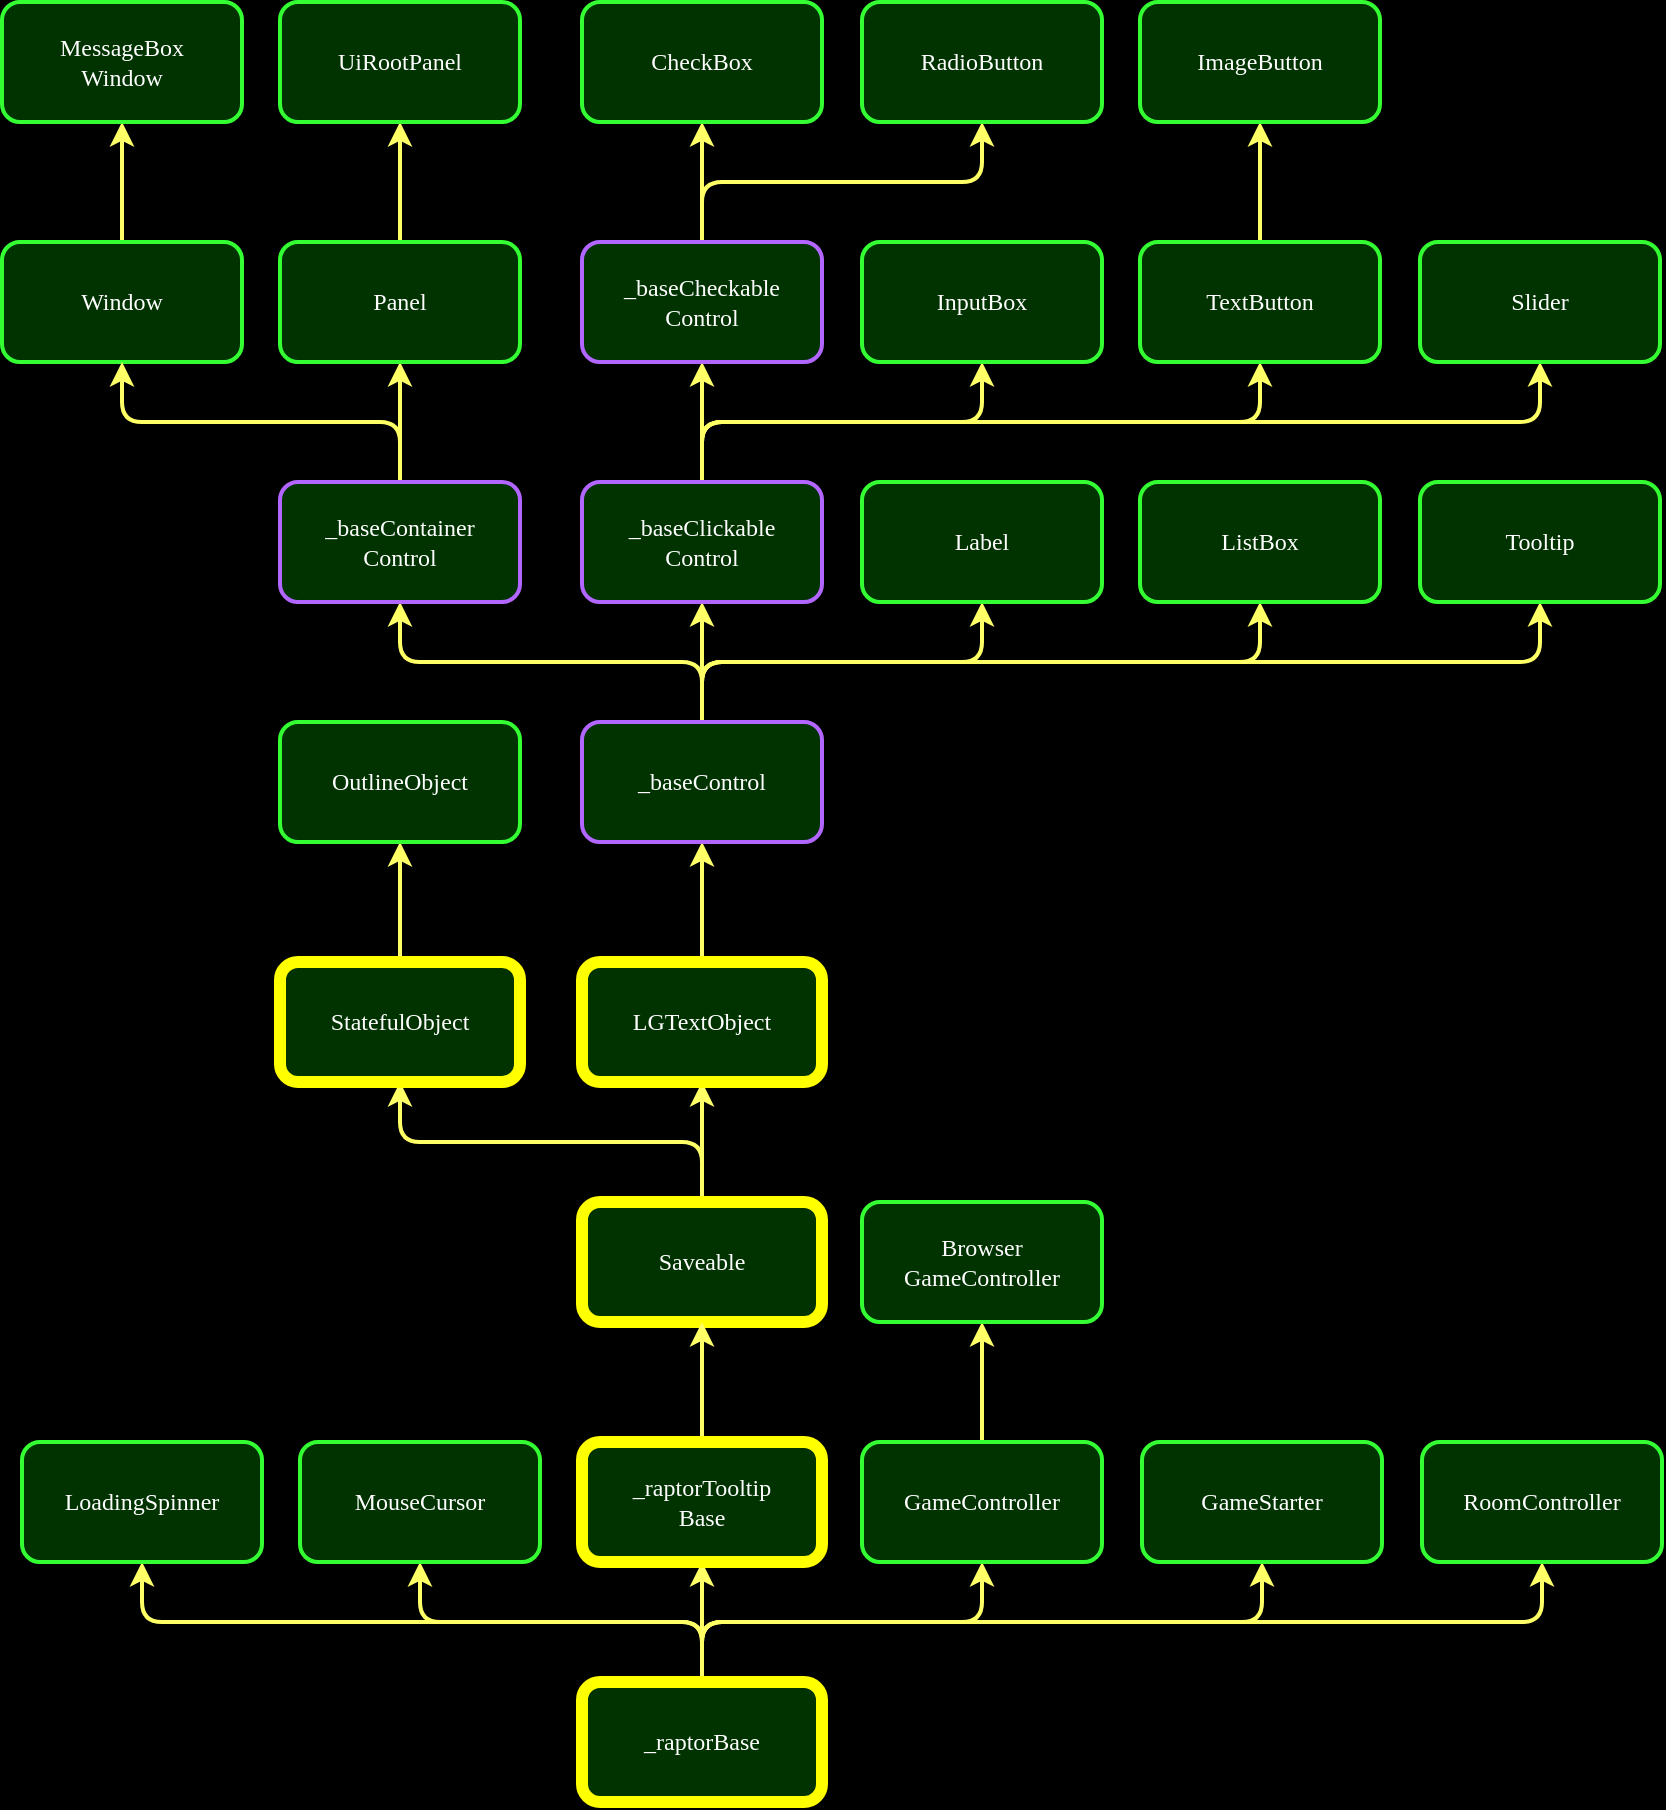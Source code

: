 <mxfile version="25.0.3">
  <diagram id="Fgq1kFbda6Qcx7QnJO26" name="gml-raptor objects">
    <mxGraphModel dx="2259" dy="745" grid="1" gridSize="10" guides="1" tooltips="1" connect="1" arrows="1" fold="1" page="1" pageScale="1" pageWidth="827" pageHeight="1169" background="#000000" math="0" shadow="0">
      <root>
        <mxCell id="0" />
        <mxCell id="1" parent="0" />
        <mxCell id="1dqqtLo0ICrxFf-IUxEB-3" value="" style="edgeStyle=orthogonalEdgeStyle;rounded=1;orthogonalLoop=1;jettySize=auto;html=1;fontFamily=Helvetica;fontSize=12;fontColor=#FFFFFF;strokeColor=#FFFF66;strokeWidth=2;exitX=0.5;exitY=0;exitDx=0;exitDy=0;" parent="1" source="1dqqtLo0ICrxFf-IUxEB-1" target="1dqqtLo0ICrxFf-IUxEB-2" edge="1">
          <mxGeometry relative="1" as="geometry" />
        </mxCell>
        <mxCell id="1dqqtLo0ICrxFf-IUxEB-7" style="edgeStyle=orthogonalEdgeStyle;rounded=1;orthogonalLoop=1;jettySize=auto;html=1;exitX=0.5;exitY=0;exitDx=0;exitDy=0;entryX=0.5;entryY=1;entryDx=0;entryDy=0;fontFamily=Helvetica;fontSize=12;fontColor=#FFFFFF;strokeColor=#FFFF66;strokeWidth=2;" parent="1" source="1dqqtLo0ICrxFf-IUxEB-1" target="1dqqtLo0ICrxFf-IUxEB-6" edge="1">
          <mxGeometry relative="1" as="geometry" />
        </mxCell>
        <mxCell id="1dqqtLo0ICrxFf-IUxEB-8" style="edgeStyle=orthogonalEdgeStyle;rounded=1;orthogonalLoop=1;jettySize=auto;html=1;exitX=0.5;exitY=0;exitDx=0;exitDy=0;entryX=0.5;entryY=1;entryDx=0;entryDy=0;fontFamily=Helvetica;fontSize=12;fontColor=#FFFFFF;strokeColor=#FFFF66;strokeWidth=2;" parent="1" source="1dqqtLo0ICrxFf-IUxEB-1" target="1dqqtLo0ICrxFf-IUxEB-5" edge="1">
          <mxGeometry relative="1" as="geometry" />
        </mxCell>
        <mxCell id="JD-5__aoNmLxi8L6_J8Z-2" style="edgeStyle=orthogonalEdgeStyle;rounded=1;orthogonalLoop=1;jettySize=auto;html=1;exitX=0.5;exitY=0;exitDx=0;exitDy=0;entryX=0.5;entryY=1;entryDx=0;entryDy=0;strokeColor=#FFFF66;strokeWidth=2;align=center;verticalAlign=middle;fontFamily=Helvetica;fontSize=12;fontColor=#FFFFFF;labelBackgroundColor=default;endArrow=classic;" edge="1" parent="1" source="1dqqtLo0ICrxFf-IUxEB-1" target="JD-5__aoNmLxi8L6_J8Z-1">
          <mxGeometry relative="1" as="geometry" />
        </mxCell>
        <mxCell id="JD-5__aoNmLxi8L6_J8Z-9" style="edgeStyle=orthogonalEdgeStyle;shape=connector;rounded=1;orthogonalLoop=1;jettySize=auto;html=1;exitX=0.5;exitY=0;exitDx=0;exitDy=0;entryX=0.5;entryY=1;entryDx=0;entryDy=0;strokeColor=#FFFF66;strokeWidth=2;align=center;verticalAlign=middle;fontFamily=Helvetica;fontSize=12;fontColor=#FFFFFF;labelBackgroundColor=default;endArrow=classic;" edge="1" parent="1" source="1dqqtLo0ICrxFf-IUxEB-1" target="JD-5__aoNmLxi8L6_J8Z-7">
          <mxGeometry relative="1" as="geometry" />
        </mxCell>
        <mxCell id="JD-5__aoNmLxi8L6_J8Z-10" style="edgeStyle=orthogonalEdgeStyle;shape=connector;rounded=1;orthogonalLoop=1;jettySize=auto;html=1;exitX=0.5;exitY=0;exitDx=0;exitDy=0;entryX=0.5;entryY=1;entryDx=0;entryDy=0;strokeColor=#FFFF66;strokeWidth=2;align=center;verticalAlign=middle;fontFamily=Helvetica;fontSize=12;fontColor=#FFFFFF;labelBackgroundColor=default;endArrow=classic;" edge="1" parent="1" source="1dqqtLo0ICrxFf-IUxEB-1" target="JD-5__aoNmLxi8L6_J8Z-8">
          <mxGeometry relative="1" as="geometry" />
        </mxCell>
        <mxCell id="1dqqtLo0ICrxFf-IUxEB-1" value="&lt;font face=&quot;Lucida Console&quot;&gt;_raptorBase&lt;/font&gt;" style="rounded=1;whiteSpace=wrap;html=1;fillColor=#003300;strokeColor=#FFFF00;fontColor=#FFFFFF;strokeWidth=6;" parent="1" vertex="1">
          <mxGeometry x="250" y="1060" width="120" height="60" as="geometry" />
        </mxCell>
        <mxCell id="1dqqtLo0ICrxFf-IUxEB-2" value="&lt;font face=&quot;Lucida Console&quot;&gt;GameStarter&lt;/font&gt;" style="rounded=1;whiteSpace=wrap;html=1;fillColor=#003300;strokeColor=#33FF33;fontColor=#FFFFFF;strokeWidth=2;" parent="1" vertex="1">
          <mxGeometry x="530" y="940" width="120" height="60" as="geometry" />
        </mxCell>
        <mxCell id="1dqqtLo0ICrxFf-IUxEB-18" style="edgeStyle=orthogonalEdgeStyle;shape=connector;rounded=1;orthogonalLoop=1;jettySize=auto;html=1;exitX=0.5;exitY=0;exitDx=0;exitDy=0;entryX=0.5;entryY=1;entryDx=0;entryDy=0;labelBackgroundColor=default;fontFamily=Helvetica;fontSize=12;fontColor=#FFFFFF;endArrow=classic;strokeColor=#FFFF66;strokeWidth=2;startArrow=none;" parent="1" source="1dqqtLo0ICrxFf-IUxEB-4" target="1dqqtLo0ICrxFf-IUxEB-17" edge="1">
          <mxGeometry relative="1" as="geometry" />
        </mxCell>
        <mxCell id="ktiXZNZTzeHC1HTTGXHM-2" style="edgeStyle=orthogonalEdgeStyle;rounded=1;orthogonalLoop=1;jettySize=auto;html=1;exitX=0.5;exitY=0;exitDx=0;exitDy=0;entryX=0.5;entryY=1;entryDx=0;entryDy=0;fontSize=12;strokeColor=#FFFF66;fontColor=#FFFFFF;strokeWidth=2;" parent="1" source="1dqqtLo0ICrxFf-IUxEB-4" target="ktiXZNZTzeHC1HTTGXHM-1" edge="1">
          <mxGeometry relative="1" as="geometry" />
        </mxCell>
        <mxCell id="1dqqtLo0ICrxFf-IUxEB-4" value="&lt;font face=&quot;Lucida Console&quot;&gt;Saveable&lt;/font&gt;" style="rounded=1;whiteSpace=wrap;html=1;fillColor=#003300;strokeColor=#FFFF00;strokeWidth=6;fontColor=#FFFFFF;" parent="1" vertex="1">
          <mxGeometry x="250" y="820" width="120" height="60" as="geometry" />
        </mxCell>
        <mxCell id="1dqqtLo0ICrxFf-IUxEB-5" value="&lt;font face=&quot;Lucida Console&quot;&gt;RoomController&lt;/font&gt;" style="rounded=1;whiteSpace=wrap;html=1;fillColor=#003300;strokeColor=#33FF33;fontColor=#FFFFFF;strokeWidth=2;" parent="1" vertex="1">
          <mxGeometry x="670" y="940" width="120" height="60" as="geometry" />
        </mxCell>
        <mxCell id="1dqqtLo0ICrxFf-IUxEB-11" value="" style="edgeStyle=orthogonalEdgeStyle;shape=connector;rounded=1;orthogonalLoop=1;jettySize=auto;html=1;labelBackgroundColor=default;fontFamily=Helvetica;fontSize=12;fontColor=#FFFFFF;endArrow=classic;strokeColor=#FFFF66;strokeWidth=2;exitX=0.5;exitY=0;exitDx=0;exitDy=0;" parent="1" source="1dqqtLo0ICrxFf-IUxEB-6" target="1dqqtLo0ICrxFf-IUxEB-10" edge="1">
          <mxGeometry relative="1" as="geometry" />
        </mxCell>
        <mxCell id="1dqqtLo0ICrxFf-IUxEB-6" value="&lt;font face=&quot;Lucida Console&quot;&gt;GameController&lt;/font&gt;" style="rounded=1;whiteSpace=wrap;html=1;fillColor=#003300;strokeColor=#33FF33;fontColor=#FFFFFF;strokeWidth=2;" parent="1" vertex="1">
          <mxGeometry x="390" y="940" width="120" height="60" as="geometry" />
        </mxCell>
        <mxCell id="1dqqtLo0ICrxFf-IUxEB-10" value="&lt;font face=&quot;Lucida Console&quot;&gt;Browser&lt;br&gt;GameController&lt;/font&gt;" style="rounded=1;html=1;fillColor=#003300;strokeColor=#33FF33;fontColor=#FFFFFF;strokeWidth=2;whiteSpace=wrap;" parent="1" vertex="1">
          <mxGeometry x="390" y="820" width="120" height="60" as="geometry" />
        </mxCell>
        <mxCell id="1dqqtLo0ICrxFf-IUxEB-20" value="" style="edgeStyle=orthogonalEdgeStyle;shape=connector;rounded=1;orthogonalLoop=1;jettySize=auto;html=1;labelBackgroundColor=default;fontFamily=Helvetica;fontSize=12;fontColor=#FFFFFF;endArrow=classic;strokeColor=#FFFF66;strokeWidth=2;exitX=0.5;exitY=0;exitDx=0;exitDy=0;" parent="1" source="1dqqtLo0ICrxFf-IUxEB-17" target="1dqqtLo0ICrxFf-IUxEB-19" edge="1">
          <mxGeometry relative="1" as="geometry" />
        </mxCell>
        <mxCell id="1dqqtLo0ICrxFf-IUxEB-17" value="&lt;font face=&quot;Lucida Console&quot;&gt;LGTextObject&lt;/font&gt;" style="rounded=1;whiteSpace=wrap;html=1;fillColor=#003300;strokeColor=#FFFF00;fontColor=#FFFFFF;strokeWidth=6;" parent="1" vertex="1">
          <mxGeometry x="250" y="700" width="120" height="60" as="geometry" />
        </mxCell>
        <mxCell id="1dqqtLo0ICrxFf-IUxEB-25" style="edgeStyle=orthogonalEdgeStyle;shape=connector;rounded=1;orthogonalLoop=1;jettySize=auto;html=1;exitX=0.5;exitY=0;exitDx=0;exitDy=0;entryX=0.5;entryY=1;entryDx=0;entryDy=0;labelBackgroundColor=default;fontFamily=Helvetica;fontSize=12;fontColor=#FFFFFF;endArrow=classic;strokeColor=#FFFF66;strokeWidth=2;" parent="1" source="1dqqtLo0ICrxFf-IUxEB-19" target="1dqqtLo0ICrxFf-IUxEB-23" edge="1">
          <mxGeometry relative="1" as="geometry" />
        </mxCell>
        <mxCell id="hVP8yvyoXI02nTNWTHge-5" style="edgeStyle=orthogonalEdgeStyle;shape=connector;rounded=1;orthogonalLoop=1;jettySize=auto;html=1;exitX=0.5;exitY=0;exitDx=0;exitDy=0;entryX=0.5;entryY=1;entryDx=0;entryDy=0;labelBackgroundColor=default;strokeColor=#FFFF66;strokeWidth=2;align=center;verticalAlign=middle;fontFamily=Helvetica;fontSize=12;fontColor=#FFFFFF;endArrow=classic;" parent="1" source="1dqqtLo0ICrxFf-IUxEB-19" target="hVP8yvyoXI02nTNWTHge-1" edge="1">
          <mxGeometry relative="1" as="geometry" />
        </mxCell>
        <mxCell id="JD-5__aoNmLxi8L6_J8Z-4" style="edgeStyle=orthogonalEdgeStyle;shape=connector;rounded=1;orthogonalLoop=1;jettySize=auto;html=1;exitX=0.5;exitY=0;exitDx=0;exitDy=0;entryX=0.5;entryY=1;entryDx=0;entryDy=0;strokeColor=#FFFF66;strokeWidth=2;align=center;verticalAlign=middle;fontFamily=Helvetica;fontSize=12;fontColor=#FFFFFF;labelBackgroundColor=default;endArrow=classic;" edge="1" parent="1" source="1dqqtLo0ICrxFf-IUxEB-19" target="1dqqtLo0ICrxFf-IUxEB-29">
          <mxGeometry relative="1" as="geometry" />
        </mxCell>
        <mxCell id="JD-5__aoNmLxi8L6_J8Z-5" style="edgeStyle=orthogonalEdgeStyle;shape=connector;rounded=1;orthogonalLoop=1;jettySize=auto;html=1;exitX=0.5;exitY=0;exitDx=0;exitDy=0;entryX=0.5;entryY=1;entryDx=0;entryDy=0;strokeColor=#FFFF66;strokeWidth=2;align=center;verticalAlign=middle;fontFamily=Helvetica;fontSize=12;fontColor=#FFFFFF;labelBackgroundColor=default;endArrow=classic;" edge="1" parent="1" source="1dqqtLo0ICrxFf-IUxEB-19" target="1dqqtLo0ICrxFf-IUxEB-31">
          <mxGeometry relative="1" as="geometry" />
        </mxCell>
        <mxCell id="JD-5__aoNmLxi8L6_J8Z-6" style="edgeStyle=orthogonalEdgeStyle;shape=connector;rounded=1;orthogonalLoop=1;jettySize=auto;html=1;exitX=0.5;exitY=0;exitDx=0;exitDy=0;entryX=0.5;entryY=1;entryDx=0;entryDy=0;strokeColor=#FFFF66;strokeWidth=2;align=center;verticalAlign=middle;fontFamily=Helvetica;fontSize=12;fontColor=#FFFFFF;labelBackgroundColor=default;endArrow=classic;" edge="1" parent="1" source="1dqqtLo0ICrxFf-IUxEB-19" target="m8_Jk6lmm-8KzowkxfMQ-1">
          <mxGeometry relative="1" as="geometry" />
        </mxCell>
        <mxCell id="1dqqtLo0ICrxFf-IUxEB-19" value="&lt;font face=&quot;Lucida Console&quot;&gt;_baseControl&lt;/font&gt;" style="rounded=1;whiteSpace=wrap;html=1;fillColor=#003300;strokeColor=#B266FF;fontColor=#FFFFFF;strokeWidth=2;" parent="1" vertex="1">
          <mxGeometry x="250" y="580" width="120" height="60" as="geometry" />
        </mxCell>
        <mxCell id="1dqqtLo0ICrxFf-IUxEB-23" value="&lt;font face=&quot;Lucida Console&quot;&gt;Tooltip&lt;/font&gt;" style="rounded=1;whiteSpace=wrap;html=1;fillColor=#003300;strokeColor=#33FF33;fontColor=#FFFFFF;strokeWidth=2;" parent="1" vertex="1">
          <mxGeometry x="669" y="460" width="120" height="60" as="geometry" />
        </mxCell>
        <mxCell id="1dqqtLo0ICrxFf-IUxEB-28" value="" style="edgeStyle=orthogonalEdgeStyle;shape=connector;rounded=1;orthogonalLoop=1;jettySize=auto;html=1;labelBackgroundColor=default;fontFamily=Helvetica;fontSize=12;fontColor=#FFFFFF;endArrow=classic;strokeColor=#FFFF66;strokeWidth=2;exitX=0.5;exitY=0;exitDx=0;exitDy=0;" parent="1" source="1dqqtLo0ICrxFf-IUxEB-24" target="1dqqtLo0ICrxFf-IUxEB-27" edge="1">
          <mxGeometry relative="1" as="geometry" />
        </mxCell>
        <mxCell id="1dqqtLo0ICrxFf-IUxEB-24" value="&lt;font face=&quot;Lucida Console&quot;&gt;Window&lt;/font&gt;" style="rounded=1;whiteSpace=wrap;html=1;fillColor=#003300;strokeColor=#33FF33;fontColor=#FFFFFF;strokeWidth=2;" parent="1" vertex="1">
          <mxGeometry x="-40" y="340" width="120" height="60" as="geometry" />
        </mxCell>
        <mxCell id="1dqqtLo0ICrxFf-IUxEB-27" value="&lt;font face=&quot;Lucida Console&quot;&gt;MessageBox&lt;br&gt;Window&lt;/font&gt;" style="rounded=1;whiteSpace=wrap;html=1;fillColor=#003300;strokeColor=#33FF33;fontColor=#FFFFFF;strokeWidth=2;" parent="1" vertex="1">
          <mxGeometry x="-40" y="220" width="120" height="60" as="geometry" />
        </mxCell>
        <mxCell id="1dqqtLo0ICrxFf-IUxEB-34" value="" style="edgeStyle=orthogonalEdgeStyle;shape=connector;rounded=1;orthogonalLoop=1;jettySize=auto;html=1;labelBackgroundColor=default;fontFamily=Helvetica;fontSize=12;fontColor=#FFFFFF;endArrow=classic;strokeColor=#FFFF66;strokeWidth=2;exitX=0.5;exitY=0;exitDx=0;exitDy=0;" parent="1" source="1dqqtLo0ICrxFf-IUxEB-29" target="1dqqtLo0ICrxFf-IUxEB-33" edge="1">
          <mxGeometry relative="1" as="geometry" />
        </mxCell>
        <mxCell id="1dqqtLo0ICrxFf-IUxEB-36" style="edgeStyle=orthogonalEdgeStyle;shape=connector;rounded=1;orthogonalLoop=1;jettySize=auto;html=1;exitX=0.5;exitY=0;exitDx=0;exitDy=0;entryX=0.5;entryY=1;entryDx=0;entryDy=0;labelBackgroundColor=default;fontFamily=Helvetica;fontSize=12;fontColor=#FFFFFF;endArrow=classic;strokeColor=#FFFF66;strokeWidth=2;" parent="1" source="1dqqtLo0ICrxFf-IUxEB-29" target="1dqqtLo0ICrxFf-IUxEB-35" edge="1">
          <mxGeometry relative="1" as="geometry" />
        </mxCell>
        <mxCell id="XNWoXiLgSCH48UPZ1F3W-2" style="edgeStyle=orthogonalEdgeStyle;rounded=1;orthogonalLoop=1;jettySize=auto;html=1;exitX=0.5;exitY=0;exitDx=0;exitDy=0;entryX=0.5;entryY=1;entryDx=0;entryDy=0;fontSize=12;strokeColor=#FFFF66;fontColor=#FFFFFF;strokeWidth=2;" parent="1" source="1dqqtLo0ICrxFf-IUxEB-29" target="XNWoXiLgSCH48UPZ1F3W-1" edge="1">
          <mxGeometry relative="1" as="geometry" />
        </mxCell>
        <mxCell id="hVP8yvyoXI02nTNWTHge-12" style="edgeStyle=orthogonalEdgeStyle;shape=connector;rounded=1;orthogonalLoop=1;jettySize=auto;html=1;exitX=0.5;exitY=0;exitDx=0;exitDy=0;entryX=0.5;entryY=1;entryDx=0;entryDy=0;labelBackgroundColor=default;strokeColor=#FFFF66;strokeWidth=2;align=center;verticalAlign=middle;fontFamily=Helvetica;fontSize=12;fontColor=#FFFFFF;endArrow=classic;" parent="1" source="1dqqtLo0ICrxFf-IUxEB-29" target="hVP8yvyoXI02nTNWTHge-11" edge="1">
          <mxGeometry relative="1" as="geometry" />
        </mxCell>
        <mxCell id="1dqqtLo0ICrxFf-IUxEB-29" value="&lt;font face=&quot;Lucida Console&quot;&gt;_baseClickable&lt;br&gt;Control&lt;br&gt;&lt;/font&gt;" style="rounded=1;whiteSpace=wrap;html=1;fillColor=#003300;strokeColor=#B266FF;fontColor=#FFFFFF;strokeWidth=2;" parent="1" vertex="1">
          <mxGeometry x="250" y="460" width="120" height="60" as="geometry" />
        </mxCell>
        <mxCell id="1dqqtLo0ICrxFf-IUxEB-31" value="&lt;font face=&quot;Lucida Console&quot;&gt;Label&lt;br&gt;&lt;/font&gt;" style="rounded=1;whiteSpace=wrap;html=1;fillColor=#003300;strokeColor=#33FF33;fontColor=#FFFFFF;strokeWidth=2;" parent="1" vertex="1">
          <mxGeometry x="390" y="460" width="120" height="60" as="geometry" />
        </mxCell>
        <mxCell id="1dqqtLo0ICrxFf-IUxEB-38" value="" style="edgeStyle=orthogonalEdgeStyle;shape=connector;rounded=1;orthogonalLoop=1;jettySize=auto;html=1;labelBackgroundColor=default;fontFamily=Helvetica;fontSize=12;fontColor=#FFFFFF;endArrow=classic;strokeColor=#FFFF66;strokeWidth=2;exitX=0.5;exitY=0;exitDx=0;exitDy=0;" parent="1" source="1dqqtLo0ICrxFf-IUxEB-33" target="1dqqtLo0ICrxFf-IUxEB-37" edge="1">
          <mxGeometry relative="1" as="geometry" />
        </mxCell>
        <mxCell id="1dqqtLo0ICrxFf-IUxEB-33" value="&lt;font face=&quot;Lucida Console&quot;&gt;TextButton&lt;br&gt;&lt;/font&gt;" style="rounded=1;whiteSpace=wrap;html=1;fillColor=#003300;strokeColor=#33FF33;fontColor=#FFFFFF;strokeWidth=2;" parent="1" vertex="1">
          <mxGeometry x="529" y="340" width="120" height="60" as="geometry" />
        </mxCell>
        <mxCell id="1dqqtLo0ICrxFf-IUxEB-35" value="&lt;font face=&quot;Lucida Console&quot;&gt;InputBox&lt;br&gt;&lt;/font&gt;" style="rounded=1;whiteSpace=wrap;html=1;fillColor=#003300;strokeColor=#33FF33;fontColor=#FFFFFF;strokeWidth=2;" parent="1" vertex="1">
          <mxGeometry x="390" y="340" width="120" height="60" as="geometry" />
        </mxCell>
        <mxCell id="1dqqtLo0ICrxFf-IUxEB-37" value="&lt;font face=&quot;Lucida Console&quot;&gt;ImageButton&lt;br&gt;&lt;/font&gt;" style="rounded=1;whiteSpace=wrap;html=1;fillColor=#003300;strokeColor=#33FF33;fontColor=#FFFFFF;strokeWidth=2;" parent="1" vertex="1">
          <mxGeometry x="529" y="220" width="120" height="60" as="geometry" />
        </mxCell>
        <mxCell id="JD-5__aoNmLxi8L6_J8Z-12" style="edgeStyle=orthogonalEdgeStyle;shape=connector;rounded=1;orthogonalLoop=1;jettySize=auto;html=1;exitX=0.5;exitY=0;exitDx=0;exitDy=0;entryX=0.5;entryY=1;entryDx=0;entryDy=0;strokeColor=#FFFF66;strokeWidth=2;align=center;verticalAlign=middle;fontFamily=Helvetica;fontSize=12;fontColor=#FFFFFF;labelBackgroundColor=default;endArrow=classic;" edge="1" parent="1" source="ktiXZNZTzeHC1HTTGXHM-1" target="JD-5__aoNmLxi8L6_J8Z-11">
          <mxGeometry relative="1" as="geometry" />
        </mxCell>
        <mxCell id="ktiXZNZTzeHC1HTTGXHM-1" value="&lt;font face=&quot;Lucida Console&quot;&gt;StatefulObject&lt;/font&gt;" style="rounded=1;whiteSpace=wrap;html=1;fillColor=#003300;strokeColor=#FFFF00;fontColor=#FFFFFF;strokeWidth=6;" parent="1" vertex="1">
          <mxGeometry x="99" y="700" width="120" height="60" as="geometry" />
        </mxCell>
        <mxCell id="XNWoXiLgSCH48UPZ1F3W-5" style="edgeStyle=orthogonalEdgeStyle;shape=connector;rounded=1;orthogonalLoop=1;jettySize=auto;html=1;exitX=0.5;exitY=0;exitDx=0;exitDy=0;entryX=0.5;entryY=1;entryDx=0;entryDy=0;labelBackgroundColor=default;strokeColor=#FFFF66;strokeWidth=2;align=center;verticalAlign=middle;fontFamily=Helvetica;fontSize=12;fontColor=#FFFFFF;endArrow=classic;" parent="1" source="XNWoXiLgSCH48UPZ1F3W-1" target="XNWoXiLgSCH48UPZ1F3W-3" edge="1">
          <mxGeometry relative="1" as="geometry" />
        </mxCell>
        <mxCell id="XNWoXiLgSCH48UPZ1F3W-6" style="edgeStyle=orthogonalEdgeStyle;shape=connector;rounded=1;orthogonalLoop=1;jettySize=auto;html=1;exitX=0.5;exitY=0;exitDx=0;exitDy=0;entryX=0.5;entryY=1;entryDx=0;entryDy=0;labelBackgroundColor=default;strokeColor=#FFFF66;strokeWidth=2;align=center;verticalAlign=middle;fontFamily=Helvetica;fontSize=12;fontColor=#FFFFFF;endArrow=classic;" parent="1" source="XNWoXiLgSCH48UPZ1F3W-1" target="XNWoXiLgSCH48UPZ1F3W-4" edge="1">
          <mxGeometry relative="1" as="geometry" />
        </mxCell>
        <mxCell id="XNWoXiLgSCH48UPZ1F3W-1" value="&lt;font face=&quot;Lucida Console&quot;&gt;_baseCheckable&lt;br&gt;Control&lt;br&gt;&lt;/font&gt;" style="rounded=1;whiteSpace=wrap;html=1;fillColor=#003300;strokeColor=#B266FF;fontColor=#FFFFFF;strokeWidth=2;" parent="1" vertex="1">
          <mxGeometry x="250" y="340" width="120" height="60" as="geometry" />
        </mxCell>
        <mxCell id="XNWoXiLgSCH48UPZ1F3W-3" value="&lt;font face=&quot;Lucida Console&quot;&gt;CheckBox&lt;br&gt;&lt;/font&gt;" style="rounded=1;whiteSpace=wrap;html=1;fillColor=#003300;strokeColor=#33FF33;fontColor=#FFFFFF;strokeWidth=2;" parent="1" vertex="1">
          <mxGeometry x="250" y="220" width="120" height="60" as="geometry" />
        </mxCell>
        <mxCell id="XNWoXiLgSCH48UPZ1F3W-4" value="&lt;font face=&quot;Lucida Console&quot;&gt;RadioButton&lt;br&gt;&lt;/font&gt;" style="rounded=1;whiteSpace=wrap;html=1;fillColor=#003300;strokeColor=#33FF33;fontColor=#FFFFFF;strokeWidth=2;" parent="1" vertex="1">
          <mxGeometry x="390" y="220" width="120" height="60" as="geometry" />
        </mxCell>
        <mxCell id="hVP8yvyoXI02nTNWTHge-7" style="edgeStyle=orthogonalEdgeStyle;shape=connector;rounded=1;orthogonalLoop=1;jettySize=auto;html=1;exitX=0.5;exitY=0;exitDx=0;exitDy=0;entryX=0.5;entryY=1;entryDx=0;entryDy=0;labelBackgroundColor=default;strokeColor=#FFFF66;strokeWidth=2;align=center;verticalAlign=middle;fontFamily=Helvetica;fontSize=12;fontColor=#FFFFFF;endArrow=classic;" parent="1" source="hVP8yvyoXI02nTNWTHge-1" target="hVP8yvyoXI02nTNWTHge-6" edge="1">
          <mxGeometry relative="1" as="geometry" />
        </mxCell>
        <mxCell id="hVP8yvyoXI02nTNWTHge-10" style="edgeStyle=orthogonalEdgeStyle;shape=connector;rounded=1;orthogonalLoop=1;jettySize=auto;html=1;exitX=0.5;exitY=0;exitDx=0;exitDy=0;entryX=0.5;entryY=1;entryDx=0;entryDy=0;labelBackgroundColor=default;strokeColor=#FFFF66;strokeWidth=2;align=center;verticalAlign=middle;fontFamily=Helvetica;fontSize=12;fontColor=#FFFFFF;endArrow=classic;" parent="1" source="hVP8yvyoXI02nTNWTHge-1" target="1dqqtLo0ICrxFf-IUxEB-24" edge="1">
          <mxGeometry relative="1" as="geometry" />
        </mxCell>
        <mxCell id="hVP8yvyoXI02nTNWTHge-1" value="&lt;font face=&quot;Lucida Console&quot;&gt;_baseContainer&lt;br&gt;Control&lt;/font&gt;" style="rounded=1;whiteSpace=wrap;html=1;fillColor=#003300;strokeColor=#B266FF;fontColor=#FFFFFF;strokeWidth=2;" parent="1" vertex="1">
          <mxGeometry x="99" y="460" width="120" height="60" as="geometry" />
        </mxCell>
        <mxCell id="hVP8yvyoXI02nTNWTHge-9" style="edgeStyle=orthogonalEdgeStyle;shape=connector;rounded=1;orthogonalLoop=1;jettySize=auto;html=1;exitX=0.5;exitY=0;exitDx=0;exitDy=0;entryX=0.5;entryY=1;entryDx=0;entryDy=0;labelBackgroundColor=default;strokeColor=#FFFF66;strokeWidth=2;align=center;verticalAlign=middle;fontFamily=Helvetica;fontSize=12;fontColor=#FFFFFF;endArrow=classic;" parent="1" source="hVP8yvyoXI02nTNWTHge-6" target="hVP8yvyoXI02nTNWTHge-8" edge="1">
          <mxGeometry relative="1" as="geometry" />
        </mxCell>
        <mxCell id="hVP8yvyoXI02nTNWTHge-6" value="&lt;font face=&quot;Lucida Console&quot;&gt;Panel&lt;/font&gt;" style="rounded=1;whiteSpace=wrap;html=1;fillColor=#003300;strokeColor=#33FF33;fontColor=#FFFFFF;strokeWidth=2;" parent="1" vertex="1">
          <mxGeometry x="99" y="340" width="120" height="60" as="geometry" />
        </mxCell>
        <mxCell id="hVP8yvyoXI02nTNWTHge-8" value="&lt;font face=&quot;Lucida Console&quot;&gt;UiRootPanel&lt;/font&gt;" style="rounded=1;whiteSpace=wrap;html=1;fillColor=#003300;strokeColor=#33FF33;fontColor=#FFFFFF;strokeWidth=2;" parent="1" vertex="1">
          <mxGeometry x="99" y="220" width="120" height="60" as="geometry" />
        </mxCell>
        <mxCell id="hVP8yvyoXI02nTNWTHge-11" value="&lt;font face=&quot;Lucida Console&quot;&gt;Slider&lt;br&gt;&lt;/font&gt;" style="rounded=1;whiteSpace=wrap;html=1;fillColor=#003300;strokeColor=#33FF33;fontColor=#FFFFFF;strokeWidth=2;" parent="1" vertex="1">
          <mxGeometry x="669" y="340" width="120" height="60" as="geometry" />
        </mxCell>
        <mxCell id="m8_Jk6lmm-8KzowkxfMQ-1" value="&lt;font face=&quot;Lucida Console&quot;&gt;ListBox&lt;br&gt;&lt;/font&gt;" style="rounded=1;whiteSpace=wrap;html=1;fillColor=#003300;strokeColor=#33FF33;fontColor=#FFFFFF;strokeWidth=2;" parent="1" vertex="1">
          <mxGeometry x="529" y="460" width="120" height="60" as="geometry" />
        </mxCell>
        <mxCell id="JD-5__aoNmLxi8L6_J8Z-3" style="edgeStyle=orthogonalEdgeStyle;shape=connector;rounded=1;orthogonalLoop=1;jettySize=auto;html=1;exitX=0.5;exitY=0;exitDx=0;exitDy=0;entryX=0.5;entryY=1;entryDx=0;entryDy=0;strokeColor=#FFFF66;strokeWidth=2;align=center;verticalAlign=middle;fontFamily=Helvetica;fontSize=12;fontColor=#FFFFFF;labelBackgroundColor=default;endArrow=classic;" edge="1" parent="1" source="JD-5__aoNmLxi8L6_J8Z-1" target="1dqqtLo0ICrxFf-IUxEB-4">
          <mxGeometry relative="1" as="geometry" />
        </mxCell>
        <mxCell id="JD-5__aoNmLxi8L6_J8Z-1" value="&lt;font face=&quot;Lucida Console&quot;&gt;_raptorTooltip&lt;br&gt;Base&lt;/font&gt;" style="rounded=1;whiteSpace=wrap;html=1;fillColor=#003300;strokeColor=#FFFF00;fontColor=#FFFFFF;strokeWidth=6;" vertex="1" parent="1">
          <mxGeometry x="250" y="940" width="120" height="60" as="geometry" />
        </mxCell>
        <mxCell id="JD-5__aoNmLxi8L6_J8Z-7" value="&lt;font face=&quot;Lucida Console&quot;&gt;MouseCursor&lt;/font&gt;" style="rounded=1;whiteSpace=wrap;html=1;fillColor=#003300;strokeColor=#33FF33;fontColor=#FFFFFF;strokeWidth=2;" vertex="1" parent="1">
          <mxGeometry x="109" y="940" width="120" height="60" as="geometry" />
        </mxCell>
        <mxCell id="JD-5__aoNmLxi8L6_J8Z-8" value="&lt;font face=&quot;Lucida Console&quot;&gt;LoadingSpinner&lt;/font&gt;" style="rounded=1;whiteSpace=wrap;html=1;fillColor=#003300;strokeColor=#33FF33;fontColor=#FFFFFF;strokeWidth=2;" vertex="1" parent="1">
          <mxGeometry x="-30" y="940" width="120" height="60" as="geometry" />
        </mxCell>
        <mxCell id="JD-5__aoNmLxi8L6_J8Z-11" value="&lt;font face=&quot;Lucida Console&quot;&gt;OutlineObject&lt;/font&gt;" style="rounded=1;whiteSpace=wrap;html=1;fillColor=#003300;strokeColor=#33FF33;fontColor=#FFFFFF;strokeWidth=2;" vertex="1" parent="1">
          <mxGeometry x="99" y="580" width="120" height="60" as="geometry" />
        </mxCell>
      </root>
    </mxGraphModel>
  </diagram>
</mxfile>
